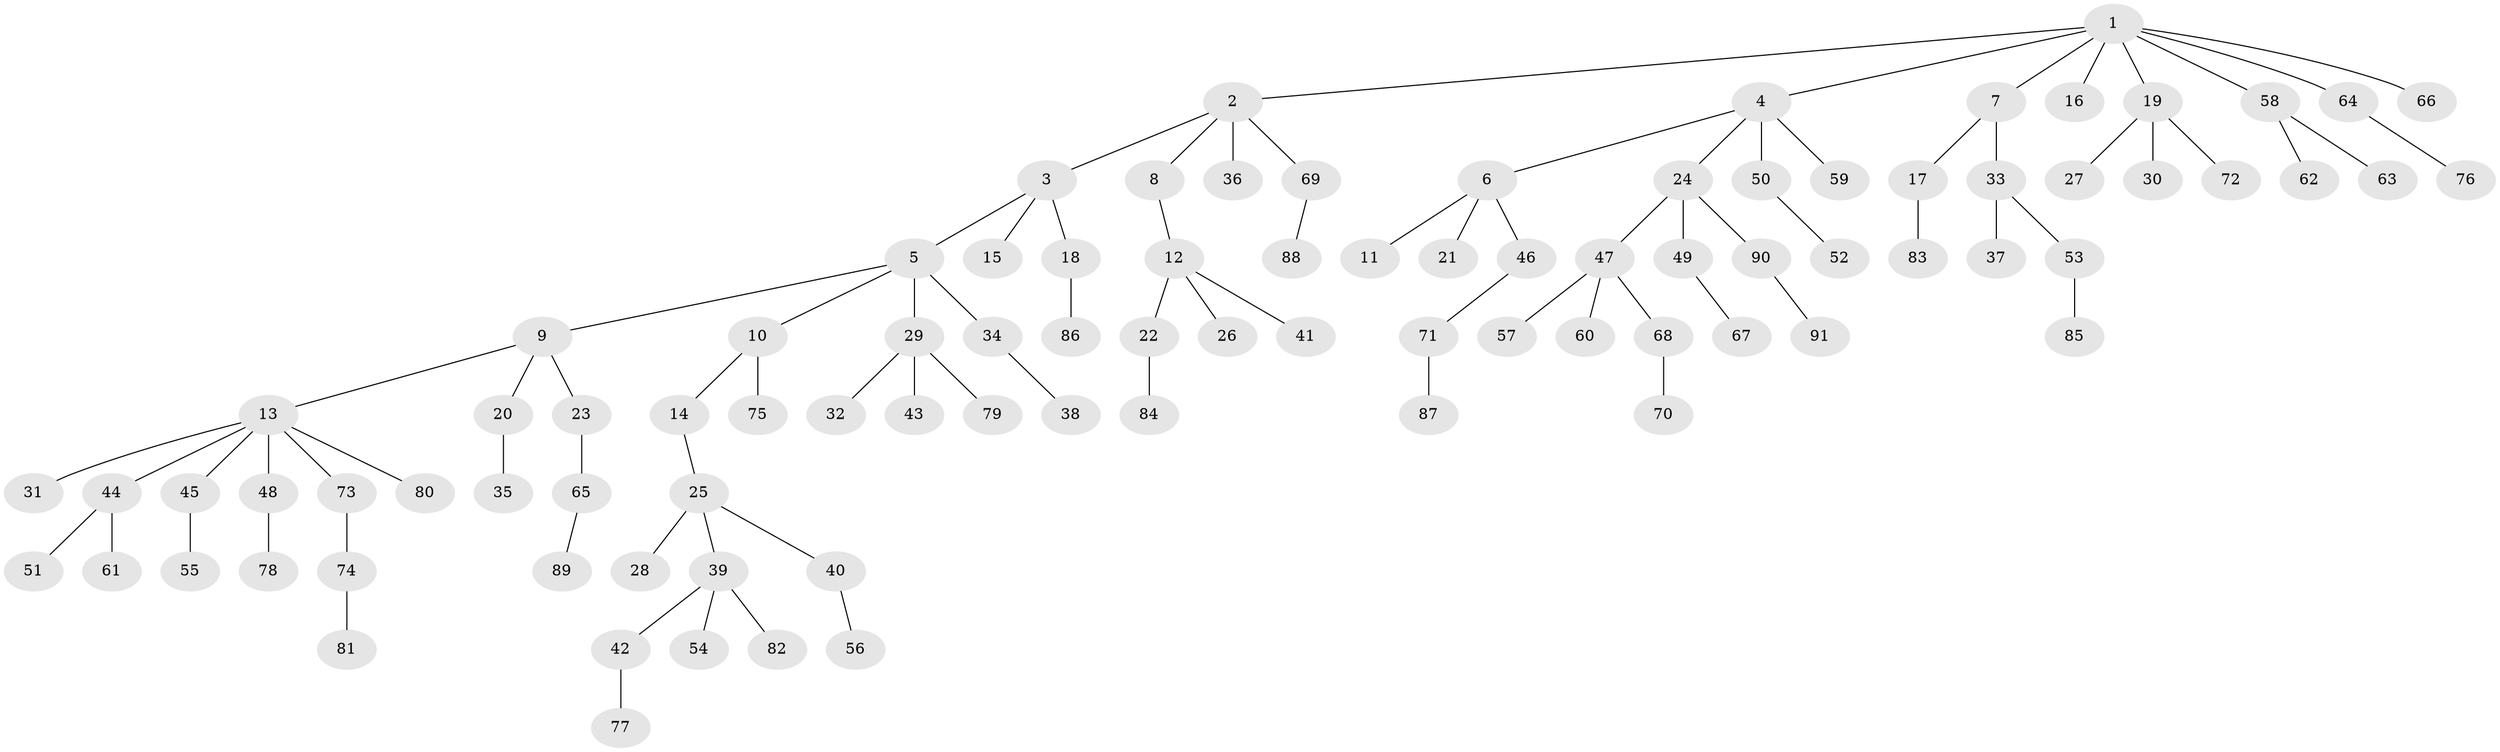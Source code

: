 // coarse degree distribution, {9: 0.016129032258064516, 5: 0.016129032258064516, 4: 0.11290322580645161, 7: 0.016129032258064516, 3: 0.04838709677419355, 2: 0.16129032258064516, 1: 0.6129032258064516, 6: 0.016129032258064516}
// Generated by graph-tools (version 1.1) at 2025/52/02/27/25 19:52:12]
// undirected, 91 vertices, 90 edges
graph export_dot {
graph [start="1"]
  node [color=gray90,style=filled];
  1;
  2;
  3;
  4;
  5;
  6;
  7;
  8;
  9;
  10;
  11;
  12;
  13;
  14;
  15;
  16;
  17;
  18;
  19;
  20;
  21;
  22;
  23;
  24;
  25;
  26;
  27;
  28;
  29;
  30;
  31;
  32;
  33;
  34;
  35;
  36;
  37;
  38;
  39;
  40;
  41;
  42;
  43;
  44;
  45;
  46;
  47;
  48;
  49;
  50;
  51;
  52;
  53;
  54;
  55;
  56;
  57;
  58;
  59;
  60;
  61;
  62;
  63;
  64;
  65;
  66;
  67;
  68;
  69;
  70;
  71;
  72;
  73;
  74;
  75;
  76;
  77;
  78;
  79;
  80;
  81;
  82;
  83;
  84;
  85;
  86;
  87;
  88;
  89;
  90;
  91;
  1 -- 2;
  1 -- 4;
  1 -- 7;
  1 -- 16;
  1 -- 19;
  1 -- 58;
  1 -- 64;
  1 -- 66;
  2 -- 3;
  2 -- 8;
  2 -- 36;
  2 -- 69;
  3 -- 5;
  3 -- 15;
  3 -- 18;
  4 -- 6;
  4 -- 24;
  4 -- 50;
  4 -- 59;
  5 -- 9;
  5 -- 10;
  5 -- 29;
  5 -- 34;
  6 -- 11;
  6 -- 21;
  6 -- 46;
  7 -- 17;
  7 -- 33;
  8 -- 12;
  9 -- 13;
  9 -- 20;
  9 -- 23;
  10 -- 14;
  10 -- 75;
  12 -- 22;
  12 -- 26;
  12 -- 41;
  13 -- 31;
  13 -- 44;
  13 -- 45;
  13 -- 48;
  13 -- 73;
  13 -- 80;
  14 -- 25;
  17 -- 83;
  18 -- 86;
  19 -- 27;
  19 -- 30;
  19 -- 72;
  20 -- 35;
  22 -- 84;
  23 -- 65;
  24 -- 47;
  24 -- 49;
  24 -- 90;
  25 -- 28;
  25 -- 39;
  25 -- 40;
  29 -- 32;
  29 -- 43;
  29 -- 79;
  33 -- 37;
  33 -- 53;
  34 -- 38;
  39 -- 42;
  39 -- 54;
  39 -- 82;
  40 -- 56;
  42 -- 77;
  44 -- 51;
  44 -- 61;
  45 -- 55;
  46 -- 71;
  47 -- 57;
  47 -- 60;
  47 -- 68;
  48 -- 78;
  49 -- 67;
  50 -- 52;
  53 -- 85;
  58 -- 62;
  58 -- 63;
  64 -- 76;
  65 -- 89;
  68 -- 70;
  69 -- 88;
  71 -- 87;
  73 -- 74;
  74 -- 81;
  90 -- 91;
}

